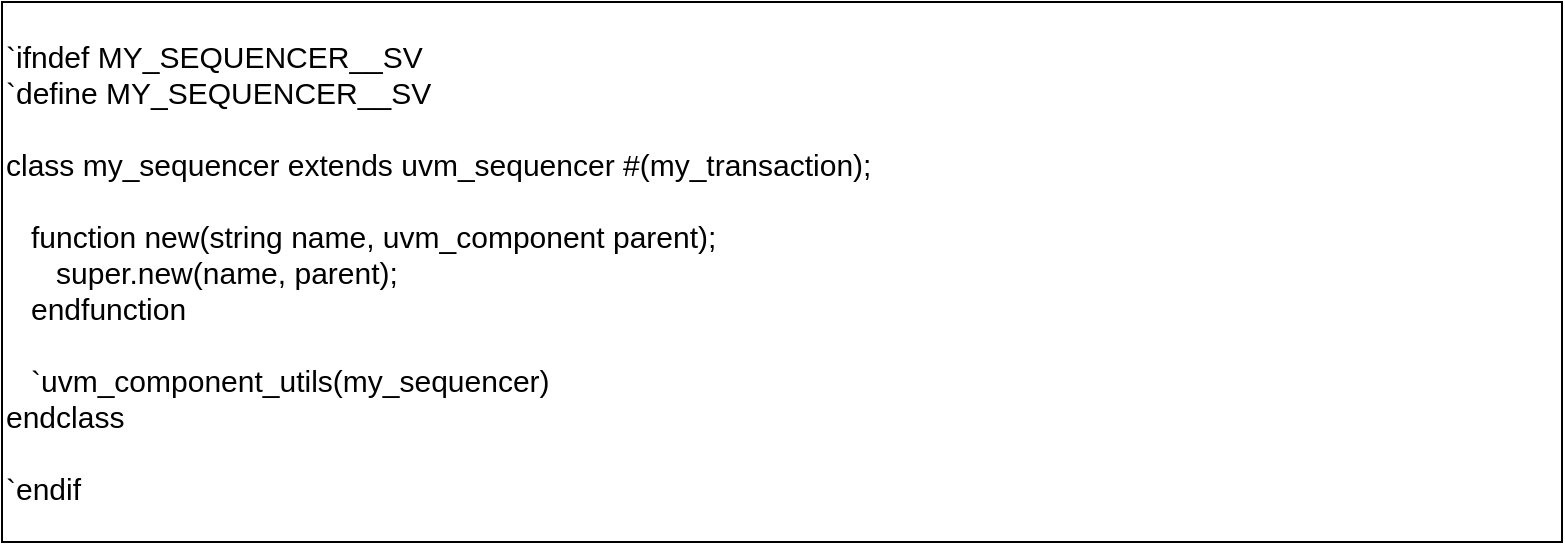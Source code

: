 <mxfile version="14.1.1" type="github">
  <diagram id="0QWj3oz8TRlZrKF3oh--" name="第 1 页">
    <mxGraphModel dx="1038" dy="524" grid="1" gridSize="10" guides="1" tooltips="1" connect="1" arrows="1" fold="1" page="1" pageScale="1" pageWidth="827" pageHeight="1169" math="0" shadow="0">
      <root>
        <mxCell id="0" />
        <mxCell id="1" parent="0" />
        <mxCell id="cXKGVg0-k396TDlxdA4g-1" value="&lt;div style=&quot;font-size: 15px;&quot;&gt;`ifndef MY_SEQUENCER__SV&lt;/div&gt;&lt;div style=&quot;font-size: 15px;&quot;&gt;`define MY_SEQUENCER__SV&lt;/div&gt;&lt;div style=&quot;font-size: 15px;&quot;&gt;&lt;br style=&quot;font-size: 15px;&quot;&gt;&lt;/div&gt;&lt;div style=&quot;font-size: 15px;&quot;&gt;class my_sequencer extends uvm_sequencer #(my_transaction);&lt;/div&gt;&lt;div style=&quot;font-size: 15px;&quot;&gt;&amp;nbsp; &amp;nbsp;&lt;/div&gt;&lt;div style=&quot;font-size: 15px;&quot;&gt;&amp;nbsp; &amp;nbsp;function new(string name, uvm_component parent);&lt;/div&gt;&lt;div style=&quot;font-size: 15px;&quot;&gt;&amp;nbsp; &amp;nbsp; &amp;nbsp; super.new(name, parent);&lt;/div&gt;&lt;div style=&quot;font-size: 15px;&quot;&gt;&amp;nbsp; &amp;nbsp;endfunction&amp;nbsp;&lt;/div&gt;&lt;div style=&quot;font-size: 15px;&quot;&gt;&amp;nbsp; &amp;nbsp;&lt;/div&gt;&lt;div style=&quot;font-size: 15px;&quot;&gt;&amp;nbsp; &amp;nbsp;`uvm_component_utils(my_sequencer)&lt;/div&gt;&lt;div style=&quot;font-size: 15px;&quot;&gt;endclass&lt;/div&gt;&lt;div style=&quot;font-size: 15px;&quot;&gt;&lt;br style=&quot;font-size: 15px;&quot;&gt;&lt;/div&gt;&lt;div style=&quot;font-size: 15px;&quot;&gt;`endif&lt;/div&gt;" style="rounded=0;whiteSpace=wrap;html=1;align=left;fontSize=15;" vertex="1" parent="1">
          <mxGeometry x="30" y="220" width="780" height="270" as="geometry" />
        </mxCell>
      </root>
    </mxGraphModel>
  </diagram>
</mxfile>
